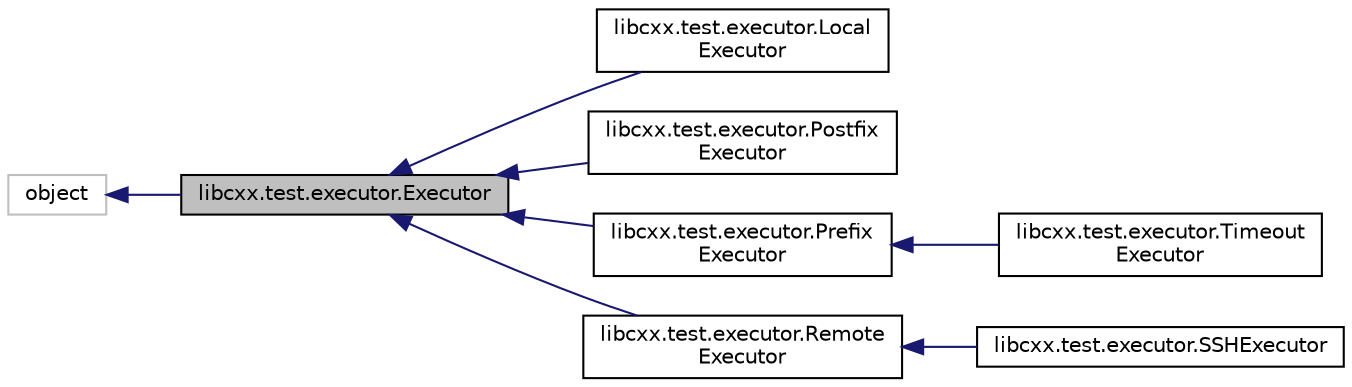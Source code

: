 digraph "libcxx.test.executor.Executor"
{
  edge [fontname="Helvetica",fontsize="10",labelfontname="Helvetica",labelfontsize="10"];
  node [fontname="Helvetica",fontsize="10",shape=record];
  rankdir="LR";
  Node0 [label="libcxx.test.executor.Executor",height=0.2,width=0.4,color="black", fillcolor="grey75", style="filled", fontcolor="black"];
  Node1 -> Node0 [dir="back",color="midnightblue",fontsize="10",style="solid"];
  Node1 [label="object",height=0.2,width=0.4,color="grey75", fillcolor="white", style="filled"];
  Node0 -> Node2 [dir="back",color="midnightblue",fontsize="10",style="solid"];
  Node2 [label="libcxx.test.executor.Local\lExecutor",height=0.2,width=0.4,color="black", fillcolor="white", style="filled",URL="$classlibcxx_1_1test_1_1executor_1_1_local_executor.html"];
  Node0 -> Node3 [dir="back",color="midnightblue",fontsize="10",style="solid"];
  Node3 [label="libcxx.test.executor.Postfix\lExecutor",height=0.2,width=0.4,color="black", fillcolor="white", style="filled",URL="$classlibcxx_1_1test_1_1executor_1_1_postfix_executor.html"];
  Node0 -> Node4 [dir="back",color="midnightblue",fontsize="10",style="solid"];
  Node4 [label="libcxx.test.executor.Prefix\lExecutor",height=0.2,width=0.4,color="black", fillcolor="white", style="filled",URL="$classlibcxx_1_1test_1_1executor_1_1_prefix_executor.html"];
  Node4 -> Node5 [dir="back",color="midnightblue",fontsize="10",style="solid"];
  Node5 [label="libcxx.test.executor.Timeout\lExecutor",height=0.2,width=0.4,color="black", fillcolor="white", style="filled",URL="$classlibcxx_1_1test_1_1executor_1_1_timeout_executor.html"];
  Node0 -> Node6 [dir="back",color="midnightblue",fontsize="10",style="solid"];
  Node6 [label="libcxx.test.executor.Remote\lExecutor",height=0.2,width=0.4,color="black", fillcolor="white", style="filled",URL="$classlibcxx_1_1test_1_1executor_1_1_remote_executor.html"];
  Node6 -> Node7 [dir="back",color="midnightblue",fontsize="10",style="solid"];
  Node7 [label="libcxx.test.executor.SSHExecutor",height=0.2,width=0.4,color="black", fillcolor="white", style="filled",URL="$classlibcxx_1_1test_1_1executor_1_1_s_s_h_executor.html"];
}
